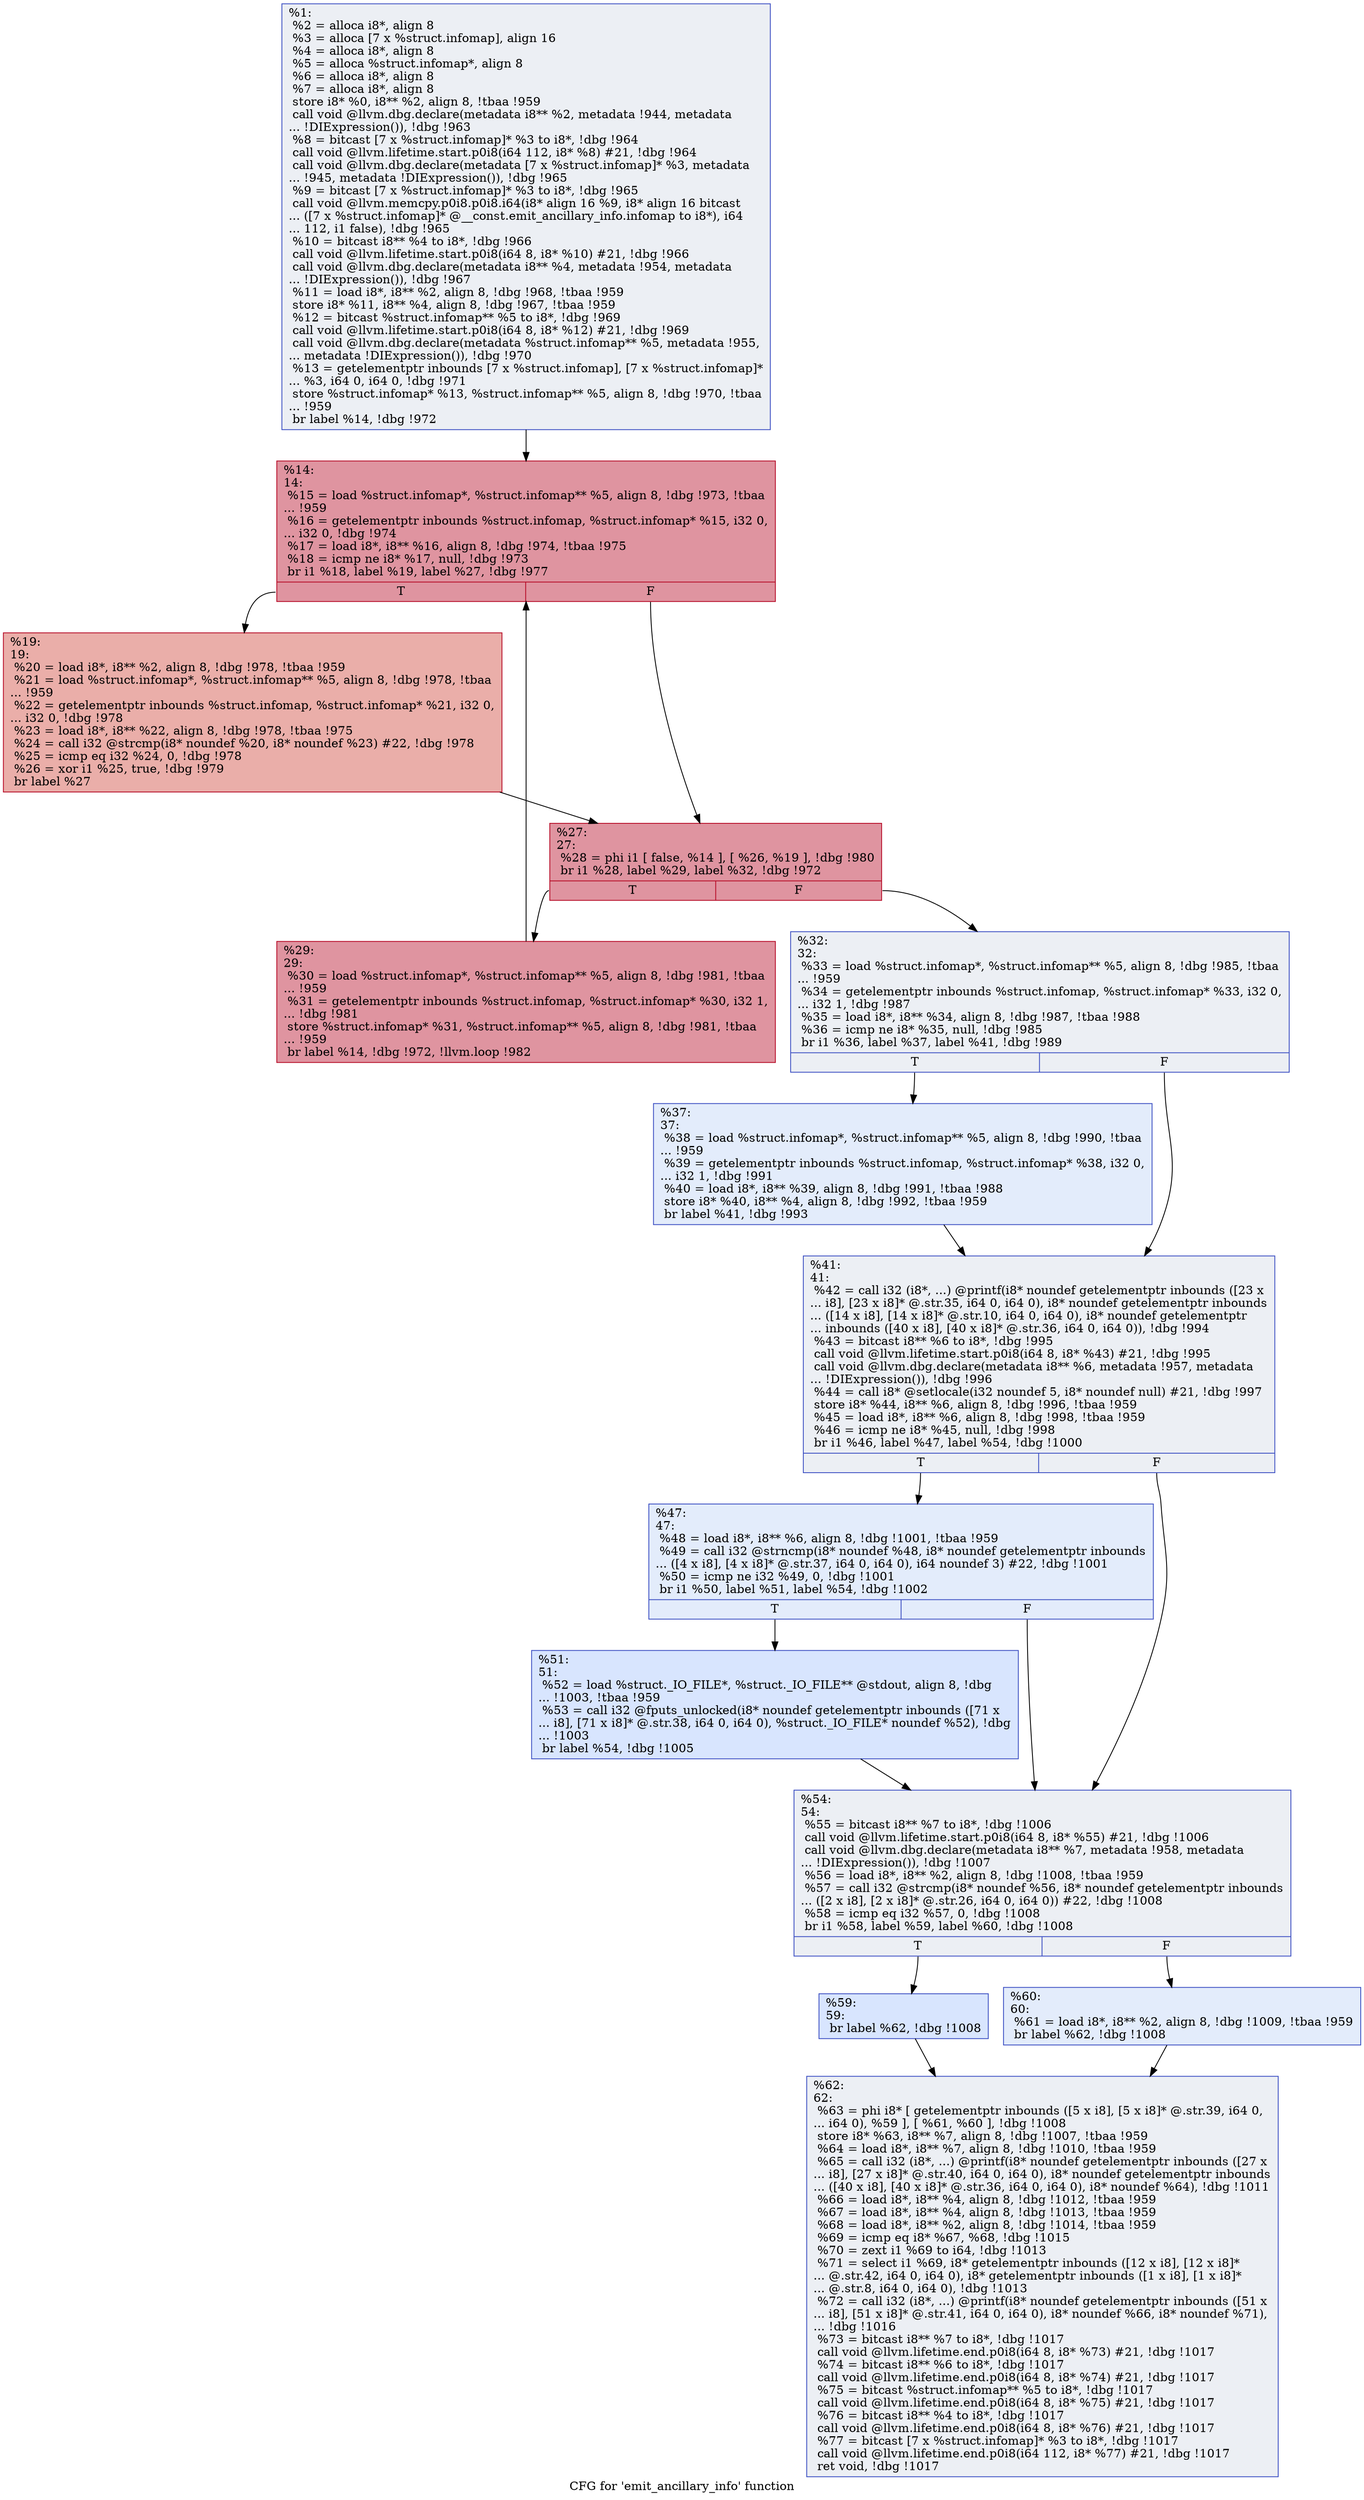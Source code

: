 digraph "CFG for 'emit_ancillary_info' function" {
	label="CFG for 'emit_ancillary_info' function";

	Node0x11735f0 [shape=record,color="#3d50c3ff", style=filled, fillcolor="#d4dbe670",label="{%1:\l  %2 = alloca i8*, align 8\l  %3 = alloca [7 x %struct.infomap], align 16\l  %4 = alloca i8*, align 8\l  %5 = alloca %struct.infomap*, align 8\l  %6 = alloca i8*, align 8\l  %7 = alloca i8*, align 8\l  store i8* %0, i8** %2, align 8, !tbaa !959\l  call void @llvm.dbg.declare(metadata i8** %2, metadata !944, metadata\l... !DIExpression()), !dbg !963\l  %8 = bitcast [7 x %struct.infomap]* %3 to i8*, !dbg !964\l  call void @llvm.lifetime.start.p0i8(i64 112, i8* %8) #21, !dbg !964\l  call void @llvm.dbg.declare(metadata [7 x %struct.infomap]* %3, metadata\l... !945, metadata !DIExpression()), !dbg !965\l  %9 = bitcast [7 x %struct.infomap]* %3 to i8*, !dbg !965\l  call void @llvm.memcpy.p0i8.p0i8.i64(i8* align 16 %9, i8* align 16 bitcast\l... ([7 x %struct.infomap]* @__const.emit_ancillary_info.infomap to i8*), i64\l... 112, i1 false), !dbg !965\l  %10 = bitcast i8** %4 to i8*, !dbg !966\l  call void @llvm.lifetime.start.p0i8(i64 8, i8* %10) #21, !dbg !966\l  call void @llvm.dbg.declare(metadata i8** %4, metadata !954, metadata\l... !DIExpression()), !dbg !967\l  %11 = load i8*, i8** %2, align 8, !dbg !968, !tbaa !959\l  store i8* %11, i8** %4, align 8, !dbg !967, !tbaa !959\l  %12 = bitcast %struct.infomap** %5 to i8*, !dbg !969\l  call void @llvm.lifetime.start.p0i8(i64 8, i8* %12) #21, !dbg !969\l  call void @llvm.dbg.declare(metadata %struct.infomap** %5, metadata !955,\l... metadata !DIExpression()), !dbg !970\l  %13 = getelementptr inbounds [7 x %struct.infomap], [7 x %struct.infomap]*\l... %3, i64 0, i64 0, !dbg !971\l  store %struct.infomap* %13, %struct.infomap** %5, align 8, !dbg !970, !tbaa\l... !959\l  br label %14, !dbg !972\l}"];
	Node0x11735f0 -> Node0x11736c0;
	Node0x11736c0 [shape=record,color="#b70d28ff", style=filled, fillcolor="#b70d2870",label="{%14:\l14:                                               \l  %15 = load %struct.infomap*, %struct.infomap** %5, align 8, !dbg !973, !tbaa\l... !959\l  %16 = getelementptr inbounds %struct.infomap, %struct.infomap* %15, i32 0,\l... i32 0, !dbg !974\l  %17 = load i8*, i8** %16, align 8, !dbg !974, !tbaa !975\l  %18 = icmp ne i8* %17, null, !dbg !973\l  br i1 %18, label %19, label %27, !dbg !977\l|{<s0>T|<s1>F}}"];
	Node0x11736c0:s0 -> Node0x1173710;
	Node0x11736c0:s1 -> Node0x1173760;
	Node0x1173710 [shape=record,color="#b70d28ff", style=filled, fillcolor="#d0473d70",label="{%19:\l19:                                               \l  %20 = load i8*, i8** %2, align 8, !dbg !978, !tbaa !959\l  %21 = load %struct.infomap*, %struct.infomap** %5, align 8, !dbg !978, !tbaa\l... !959\l  %22 = getelementptr inbounds %struct.infomap, %struct.infomap* %21, i32 0,\l... i32 0, !dbg !978\l  %23 = load i8*, i8** %22, align 8, !dbg !978, !tbaa !975\l  %24 = call i32 @strcmp(i8* noundef %20, i8* noundef %23) #22, !dbg !978\l  %25 = icmp eq i32 %24, 0, !dbg !978\l  %26 = xor i1 %25, true, !dbg !979\l  br label %27\l}"];
	Node0x1173710 -> Node0x1173760;
	Node0x1173760 [shape=record,color="#b70d28ff", style=filled, fillcolor="#b70d2870",label="{%27:\l27:                                               \l  %28 = phi i1 [ false, %14 ], [ %26, %19 ], !dbg !980\l  br i1 %28, label %29, label %32, !dbg !972\l|{<s0>T|<s1>F}}"];
	Node0x1173760:s0 -> Node0x11737b0;
	Node0x1173760:s1 -> Node0x1173800;
	Node0x11737b0 [shape=record,color="#b70d28ff", style=filled, fillcolor="#b70d2870",label="{%29:\l29:                                               \l  %30 = load %struct.infomap*, %struct.infomap** %5, align 8, !dbg !981, !tbaa\l... !959\l  %31 = getelementptr inbounds %struct.infomap, %struct.infomap* %30, i32 1,\l... !dbg !981\l  store %struct.infomap* %31, %struct.infomap** %5, align 8, !dbg !981, !tbaa\l... !959\l  br label %14, !dbg !972, !llvm.loop !982\l}"];
	Node0x11737b0 -> Node0x11736c0;
	Node0x1173800 [shape=record,color="#3d50c3ff", style=filled, fillcolor="#d4dbe670",label="{%32:\l32:                                               \l  %33 = load %struct.infomap*, %struct.infomap** %5, align 8, !dbg !985, !tbaa\l... !959\l  %34 = getelementptr inbounds %struct.infomap, %struct.infomap* %33, i32 0,\l... i32 1, !dbg !987\l  %35 = load i8*, i8** %34, align 8, !dbg !987, !tbaa !988\l  %36 = icmp ne i8* %35, null, !dbg !985\l  br i1 %36, label %37, label %41, !dbg !989\l|{<s0>T|<s1>F}}"];
	Node0x1173800:s0 -> Node0x1173850;
	Node0x1173800:s1 -> Node0x11738a0;
	Node0x1173850 [shape=record,color="#3d50c3ff", style=filled, fillcolor="#bfd3f670",label="{%37:\l37:                                               \l  %38 = load %struct.infomap*, %struct.infomap** %5, align 8, !dbg !990, !tbaa\l... !959\l  %39 = getelementptr inbounds %struct.infomap, %struct.infomap* %38, i32 0,\l... i32 1, !dbg !991\l  %40 = load i8*, i8** %39, align 8, !dbg !991, !tbaa !988\l  store i8* %40, i8** %4, align 8, !dbg !992, !tbaa !959\l  br label %41, !dbg !993\l}"];
	Node0x1173850 -> Node0x11738a0;
	Node0x11738a0 [shape=record,color="#3d50c3ff", style=filled, fillcolor="#d4dbe670",label="{%41:\l41:                                               \l  %42 = call i32 (i8*, ...) @printf(i8* noundef getelementptr inbounds ([23 x\l... i8], [23 x i8]* @.str.35, i64 0, i64 0), i8* noundef getelementptr inbounds\l... ([14 x i8], [14 x i8]* @.str.10, i64 0, i64 0), i8* noundef getelementptr\l... inbounds ([40 x i8], [40 x i8]* @.str.36, i64 0, i64 0)), !dbg !994\l  %43 = bitcast i8** %6 to i8*, !dbg !995\l  call void @llvm.lifetime.start.p0i8(i64 8, i8* %43) #21, !dbg !995\l  call void @llvm.dbg.declare(metadata i8** %6, metadata !957, metadata\l... !DIExpression()), !dbg !996\l  %44 = call i8* @setlocale(i32 noundef 5, i8* noundef null) #21, !dbg !997\l  store i8* %44, i8** %6, align 8, !dbg !996, !tbaa !959\l  %45 = load i8*, i8** %6, align 8, !dbg !998, !tbaa !959\l  %46 = icmp ne i8* %45, null, !dbg !998\l  br i1 %46, label %47, label %54, !dbg !1000\l|{<s0>T|<s1>F}}"];
	Node0x11738a0:s0 -> Node0x11738f0;
	Node0x11738a0:s1 -> Node0x1173990;
	Node0x11738f0 [shape=record,color="#3d50c3ff", style=filled, fillcolor="#bfd3f670",label="{%47:\l47:                                               \l  %48 = load i8*, i8** %6, align 8, !dbg !1001, !tbaa !959\l  %49 = call i32 @strncmp(i8* noundef %48, i8* noundef getelementptr inbounds\l... ([4 x i8], [4 x i8]* @.str.37, i64 0, i64 0), i64 noundef 3) #22, !dbg !1001\l  %50 = icmp ne i32 %49, 0, !dbg !1001\l  br i1 %50, label %51, label %54, !dbg !1002\l|{<s0>T|<s1>F}}"];
	Node0x11738f0:s0 -> Node0x1173940;
	Node0x11738f0:s1 -> Node0x1173990;
	Node0x1173940 [shape=record,color="#3d50c3ff", style=filled, fillcolor="#a7c5fe70",label="{%51:\l51:                                               \l  %52 = load %struct._IO_FILE*, %struct._IO_FILE** @stdout, align 8, !dbg\l... !1003, !tbaa !959\l  %53 = call i32 @fputs_unlocked(i8* noundef getelementptr inbounds ([71 x\l... i8], [71 x i8]* @.str.38, i64 0, i64 0), %struct._IO_FILE* noundef %52), !dbg\l... !1003\l  br label %54, !dbg !1005\l}"];
	Node0x1173940 -> Node0x1173990;
	Node0x1173990 [shape=record,color="#3d50c3ff", style=filled, fillcolor="#d4dbe670",label="{%54:\l54:                                               \l  %55 = bitcast i8** %7 to i8*, !dbg !1006\l  call void @llvm.lifetime.start.p0i8(i64 8, i8* %55) #21, !dbg !1006\l  call void @llvm.dbg.declare(metadata i8** %7, metadata !958, metadata\l... !DIExpression()), !dbg !1007\l  %56 = load i8*, i8** %2, align 8, !dbg !1008, !tbaa !959\l  %57 = call i32 @strcmp(i8* noundef %56, i8* noundef getelementptr inbounds\l... ([2 x i8], [2 x i8]* @.str.26, i64 0, i64 0)) #22, !dbg !1008\l  %58 = icmp eq i32 %57, 0, !dbg !1008\l  br i1 %58, label %59, label %60, !dbg !1008\l|{<s0>T|<s1>F}}"];
	Node0x1173990:s0 -> Node0x11739e0;
	Node0x1173990:s1 -> Node0x1173a30;
	Node0x11739e0 [shape=record,color="#3d50c3ff", style=filled, fillcolor="#a7c5fe70",label="{%59:\l59:                                               \l  br label %62, !dbg !1008\l}"];
	Node0x11739e0 -> Node0x1173a80;
	Node0x1173a30 [shape=record,color="#3d50c3ff", style=filled, fillcolor="#bfd3f670",label="{%60:\l60:                                               \l  %61 = load i8*, i8** %2, align 8, !dbg !1009, !tbaa !959\l  br label %62, !dbg !1008\l}"];
	Node0x1173a30 -> Node0x1173a80;
	Node0x1173a80 [shape=record,color="#3d50c3ff", style=filled, fillcolor="#d4dbe670",label="{%62:\l62:                                               \l  %63 = phi i8* [ getelementptr inbounds ([5 x i8], [5 x i8]* @.str.39, i64 0,\l... i64 0), %59 ], [ %61, %60 ], !dbg !1008\l  store i8* %63, i8** %7, align 8, !dbg !1007, !tbaa !959\l  %64 = load i8*, i8** %7, align 8, !dbg !1010, !tbaa !959\l  %65 = call i32 (i8*, ...) @printf(i8* noundef getelementptr inbounds ([27 x\l... i8], [27 x i8]* @.str.40, i64 0, i64 0), i8* noundef getelementptr inbounds\l... ([40 x i8], [40 x i8]* @.str.36, i64 0, i64 0), i8* noundef %64), !dbg !1011\l  %66 = load i8*, i8** %4, align 8, !dbg !1012, !tbaa !959\l  %67 = load i8*, i8** %4, align 8, !dbg !1013, !tbaa !959\l  %68 = load i8*, i8** %2, align 8, !dbg !1014, !tbaa !959\l  %69 = icmp eq i8* %67, %68, !dbg !1015\l  %70 = zext i1 %69 to i64, !dbg !1013\l  %71 = select i1 %69, i8* getelementptr inbounds ([12 x i8], [12 x i8]*\l... @.str.42, i64 0, i64 0), i8* getelementptr inbounds ([1 x i8], [1 x i8]*\l... @.str.8, i64 0, i64 0), !dbg !1013\l  %72 = call i32 (i8*, ...) @printf(i8* noundef getelementptr inbounds ([51 x\l... i8], [51 x i8]* @.str.41, i64 0, i64 0), i8* noundef %66, i8* noundef %71),\l... !dbg !1016\l  %73 = bitcast i8** %7 to i8*, !dbg !1017\l  call void @llvm.lifetime.end.p0i8(i64 8, i8* %73) #21, !dbg !1017\l  %74 = bitcast i8** %6 to i8*, !dbg !1017\l  call void @llvm.lifetime.end.p0i8(i64 8, i8* %74) #21, !dbg !1017\l  %75 = bitcast %struct.infomap** %5 to i8*, !dbg !1017\l  call void @llvm.lifetime.end.p0i8(i64 8, i8* %75) #21, !dbg !1017\l  %76 = bitcast i8** %4 to i8*, !dbg !1017\l  call void @llvm.lifetime.end.p0i8(i64 8, i8* %76) #21, !dbg !1017\l  %77 = bitcast [7 x %struct.infomap]* %3 to i8*, !dbg !1017\l  call void @llvm.lifetime.end.p0i8(i64 112, i8* %77) #21, !dbg !1017\l  ret void, !dbg !1017\l}"];
}
